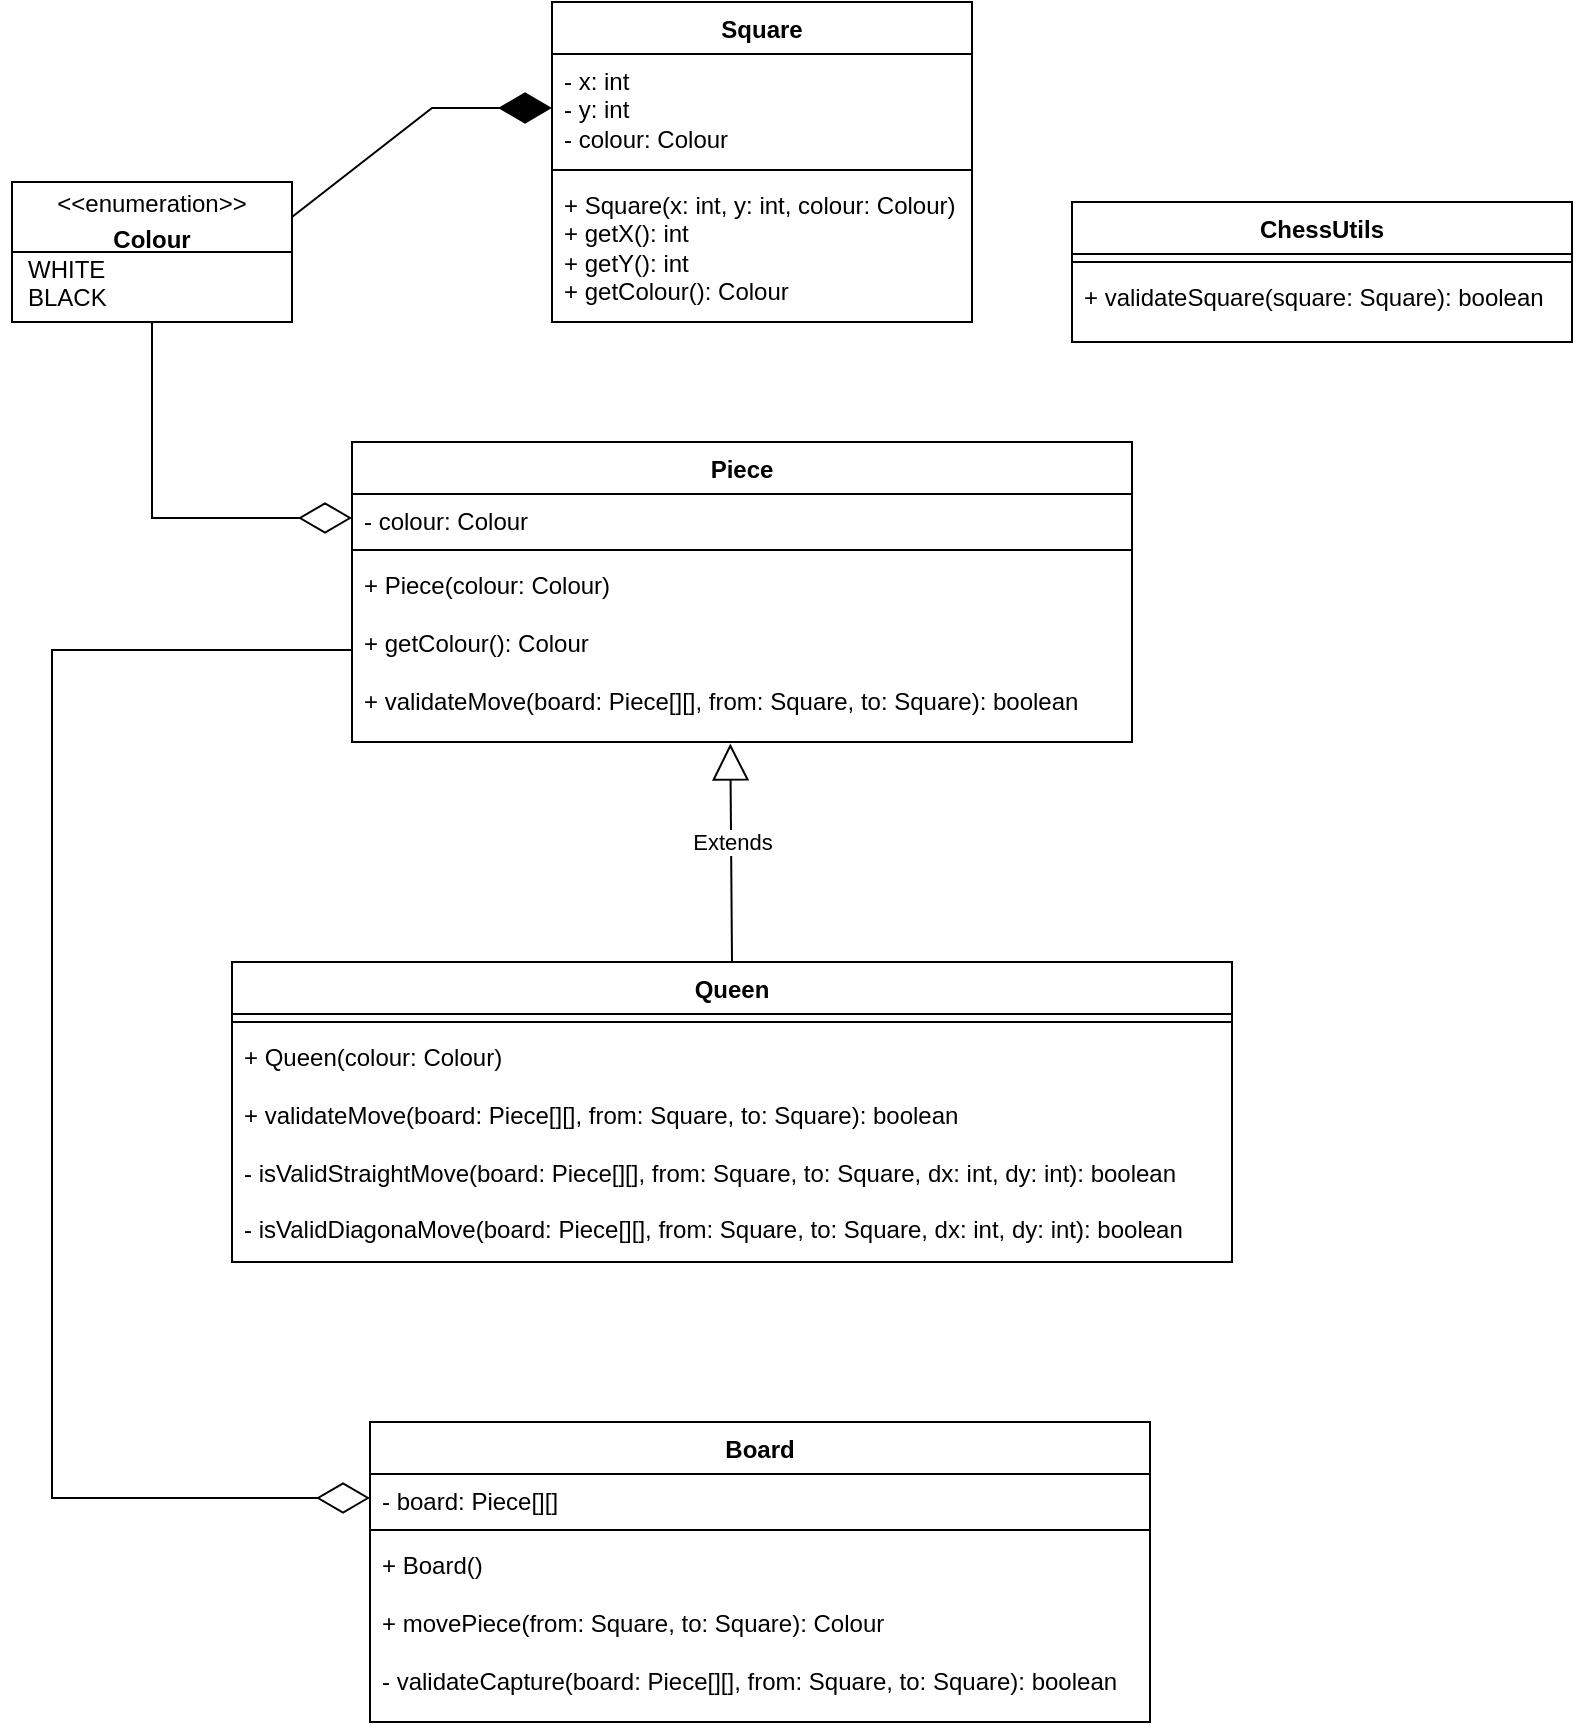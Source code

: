 <mxfile version="24.0.0" type="github">
  <diagram id="C5RBs43oDa-KdzZeNtuy" name="Page-1">
    <mxGraphModel dx="1344" dy="690" grid="1" gridSize="10" guides="1" tooltips="1" connect="1" arrows="1" fold="1" page="1" pageScale="1" pageWidth="827" pageHeight="1169" math="0" shadow="0">
      <root>
        <mxCell id="WIyWlLk6GJQsqaUBKTNV-0" />
        <mxCell id="WIyWlLk6GJQsqaUBKTNV-1" parent="WIyWlLk6GJQsqaUBKTNV-0" />
        <mxCell id="TXPaqa8bIgGZcqMVCtKA-0" value="Square" style="swimlane;fontStyle=1;align=center;verticalAlign=top;childLayout=stackLayout;horizontal=1;startSize=26;horizontalStack=0;resizeParent=1;resizeParentMax=0;resizeLast=0;collapsible=1;marginBottom=0;whiteSpace=wrap;html=1;" vertex="1" parent="WIyWlLk6GJQsqaUBKTNV-1">
          <mxGeometry x="310" y="80" width="210" height="160" as="geometry" />
        </mxCell>
        <mxCell id="TXPaqa8bIgGZcqMVCtKA-1" value="- x: int&lt;div&gt;- y: int&lt;br&gt;&lt;/div&gt;&lt;div&gt;- colour: Colour&lt;/div&gt;" style="text;strokeColor=none;fillColor=none;align=left;verticalAlign=top;spacingLeft=4;spacingRight=4;overflow=hidden;rotatable=0;points=[[0,0.5],[1,0.5]];portConstraint=eastwest;whiteSpace=wrap;html=1;" vertex="1" parent="TXPaqa8bIgGZcqMVCtKA-0">
          <mxGeometry y="26" width="210" height="54" as="geometry" />
        </mxCell>
        <mxCell id="TXPaqa8bIgGZcqMVCtKA-2" value="" style="line;strokeWidth=1;fillColor=none;align=left;verticalAlign=middle;spacingTop=-1;spacingLeft=3;spacingRight=3;rotatable=0;labelPosition=right;points=[];portConstraint=eastwest;strokeColor=inherit;" vertex="1" parent="TXPaqa8bIgGZcqMVCtKA-0">
          <mxGeometry y="80" width="210" height="8" as="geometry" />
        </mxCell>
        <mxCell id="TXPaqa8bIgGZcqMVCtKA-3" value="&lt;div&gt;&lt;span style=&quot;background-color: initial;&quot;&gt;+ Square(x: int, y: int, colour: Colour)&lt;/span&gt;&lt;/div&gt;&lt;div&gt;&lt;span style=&quot;background-color: initial;&quot;&gt;+ getX(): int&lt;/span&gt;&lt;br&gt;&lt;/div&gt;&lt;div&gt;+ getY(): int&lt;br&gt;&lt;/div&gt;&lt;div&gt;+ getColour(): Colour&lt;/div&gt;" style="text;strokeColor=none;fillColor=none;align=left;verticalAlign=top;spacingLeft=4;spacingRight=4;overflow=hidden;rotatable=0;points=[[0,0.5],[1,0.5]];portConstraint=eastwest;whiteSpace=wrap;html=1;" vertex="1" parent="TXPaqa8bIgGZcqMVCtKA-0">
          <mxGeometry y="88" width="210" height="72" as="geometry" />
        </mxCell>
        <mxCell id="TXPaqa8bIgGZcqMVCtKA-4" value="&lt;p style=&quot;margin:0px;margin-top:4px;text-align:center;&quot;&gt;&amp;lt;&amp;lt;enumeration&amp;gt;&amp;gt;&lt;/p&gt;&lt;p style=&quot;margin:0px;margin-top:4px;text-align:center;&quot;&gt;&lt;b&gt;Colour&lt;/b&gt;&lt;br&gt;&lt;/p&gt;&lt;p style=&quot;margin:0px;margin-left:8px;text-align:left;&quot;&gt;WHITE&lt;br&gt;BLACK&lt;/p&gt;" style="shape=rect;html=1;overflow=fill;whiteSpace=wrap;" vertex="1" parent="WIyWlLk6GJQsqaUBKTNV-1">
          <mxGeometry x="40" y="170" width="140" height="70" as="geometry" />
        </mxCell>
        <mxCell id="TXPaqa8bIgGZcqMVCtKA-5" value="" style="endArrow=none;html=1;rounded=0;exitX=0;exitY=0.5;exitDx=0;exitDy=0;entryX=1;entryY=0.5;entryDx=0;entryDy=0;" edge="1" parent="WIyWlLk6GJQsqaUBKTNV-1" source="TXPaqa8bIgGZcqMVCtKA-4" target="TXPaqa8bIgGZcqMVCtKA-4">
          <mxGeometry width="50" height="50" relative="1" as="geometry">
            <mxPoint x="550" y="180" as="sourcePoint" />
            <mxPoint x="600" y="130" as="targetPoint" />
            <Array as="points" />
          </mxGeometry>
        </mxCell>
        <mxCell id="TXPaqa8bIgGZcqMVCtKA-6" value="Piece" style="swimlane;fontStyle=1;align=center;verticalAlign=top;childLayout=stackLayout;horizontal=1;startSize=26;horizontalStack=0;resizeParent=1;resizeParentMax=0;resizeLast=0;collapsible=1;marginBottom=0;whiteSpace=wrap;html=1;" vertex="1" parent="WIyWlLk6GJQsqaUBKTNV-1">
          <mxGeometry x="210" y="300" width="390" height="150" as="geometry" />
        </mxCell>
        <mxCell id="TXPaqa8bIgGZcqMVCtKA-7" value="&lt;div&gt;&lt;span style=&quot;background-color: initial;&quot;&gt;- colour: Colour&lt;/span&gt;&lt;br&gt;&lt;/div&gt;" style="text;strokeColor=none;fillColor=none;align=left;verticalAlign=top;spacingLeft=4;spacingRight=4;overflow=hidden;rotatable=0;points=[[0,0.5],[1,0.5]];portConstraint=eastwest;whiteSpace=wrap;html=1;" vertex="1" parent="TXPaqa8bIgGZcqMVCtKA-6">
          <mxGeometry y="26" width="390" height="24" as="geometry" />
        </mxCell>
        <mxCell id="TXPaqa8bIgGZcqMVCtKA-8" value="" style="line;strokeWidth=1;fillColor=none;align=left;verticalAlign=middle;spacingTop=-1;spacingLeft=3;spacingRight=3;rotatable=0;labelPosition=right;points=[];portConstraint=eastwest;strokeColor=inherit;" vertex="1" parent="TXPaqa8bIgGZcqMVCtKA-6">
          <mxGeometry y="50" width="390" height="8" as="geometry" />
        </mxCell>
        <mxCell id="TXPaqa8bIgGZcqMVCtKA-9" value="&lt;div&gt;&lt;span style=&quot;background-color: initial;&quot;&gt;+ Piece(colour: Colour)&lt;br&gt;&lt;br&gt;&lt;/span&gt;&lt;/div&gt;&lt;div&gt;&lt;span style=&quot;background-color: initial;&quot;&gt;+ getColour(): Colour&lt;br&gt;&lt;br&gt;&lt;/span&gt;&lt;/div&gt;&lt;div&gt;&lt;span style=&quot;background-color: initial;&quot;&gt;+ validateMove(board: Piece[][], from: Square, to: Square): boolean&lt;/span&gt;&lt;/div&gt;&lt;div&gt;&lt;span style=&quot;background-color: initial;&quot;&gt;&lt;span style=&quot;white-space: pre;&quot;&gt;&#x9;&lt;/span&gt;&lt;/span&gt;&lt;br&gt;&lt;/div&gt;" style="text;strokeColor=none;fillColor=none;align=left;verticalAlign=top;spacingLeft=4;spacingRight=4;overflow=hidden;rotatable=0;points=[[0,0.5],[1,0.5]];portConstraint=eastwest;whiteSpace=wrap;html=1;" vertex="1" parent="TXPaqa8bIgGZcqMVCtKA-6">
          <mxGeometry y="58" width="390" height="92" as="geometry" />
        </mxCell>
        <mxCell id="TXPaqa8bIgGZcqMVCtKA-12" value="Queen" style="swimlane;fontStyle=1;align=center;verticalAlign=top;childLayout=stackLayout;horizontal=1;startSize=26;horizontalStack=0;resizeParent=1;resizeParentMax=0;resizeLast=0;collapsible=1;marginBottom=0;whiteSpace=wrap;html=1;" vertex="1" parent="WIyWlLk6GJQsqaUBKTNV-1">
          <mxGeometry x="150" y="560" width="500" height="150" as="geometry" />
        </mxCell>
        <mxCell id="TXPaqa8bIgGZcqMVCtKA-14" value="" style="line;strokeWidth=1;fillColor=none;align=left;verticalAlign=middle;spacingTop=-1;spacingLeft=3;spacingRight=3;rotatable=0;labelPosition=right;points=[];portConstraint=eastwest;strokeColor=inherit;" vertex="1" parent="TXPaqa8bIgGZcqMVCtKA-12">
          <mxGeometry y="26" width="500" height="8" as="geometry" />
        </mxCell>
        <mxCell id="TXPaqa8bIgGZcqMVCtKA-15" value="&lt;div&gt;&lt;span style=&quot;background-color: initial;&quot;&gt;+ Queen(colour: Colour)&lt;br&gt;&lt;/span&gt;&lt;/div&gt;&lt;div&gt;&lt;span style=&quot;background-color: initial;&quot;&gt;&lt;br&gt;&lt;/span&gt;&lt;/div&gt;&lt;div&gt;&lt;span style=&quot;background-color: initial;&quot;&gt;+ validateMove(board: Piece[][], from: Square, to: Square): boolean&lt;/span&gt;&lt;br&gt;&lt;/div&gt;&lt;div&gt;&lt;span style=&quot;background-color: initial;&quot;&gt;&lt;br&gt;&lt;/span&gt;&lt;/div&gt;&lt;div&gt;&lt;span style=&quot;background-color: initial;&quot;&gt;-&amp;nbsp;&lt;/span&gt;&lt;span style=&quot;background-color: initial;&quot;&gt;isValidStraightMove(&lt;/span&gt;&lt;span style=&quot;background-color: initial;&quot;&gt;board: Piece[][], from: Square, to: Square, dx: int, dy: int&lt;/span&gt;&lt;span style=&quot;background-color: initial;&quot;&gt;)&lt;/span&gt;&lt;span style=&quot;background-color: initial;&quot;&gt;: boolean&lt;/span&gt;&lt;/div&gt;&lt;div&gt;&lt;br&gt;&lt;/div&gt;&lt;div&gt;&lt;span style=&quot;background-color: initial;&quot;&gt;-&amp;nbsp;&lt;/span&gt;&lt;span style=&quot;background-color: initial;&quot;&gt;isValidDiagonaMove(&lt;/span&gt;&lt;span style=&quot;background-color: initial;&quot;&gt;board: Piece[][], from: Square, to: Square, dx: int, dy: int&lt;/span&gt;&lt;span style=&quot;background-color: initial;&quot;&gt;)&lt;/span&gt;&lt;span style=&quot;background-color: initial;&quot;&gt;: boolean&lt;/span&gt;&lt;br&gt;&lt;/div&gt;" style="text;strokeColor=none;fillColor=none;align=left;verticalAlign=top;spacingLeft=4;spacingRight=4;overflow=hidden;rotatable=0;points=[[0,0.5],[1,0.5]];portConstraint=eastwest;whiteSpace=wrap;html=1;" vertex="1" parent="TXPaqa8bIgGZcqMVCtKA-12">
          <mxGeometry y="34" width="500" height="116" as="geometry" />
        </mxCell>
        <mxCell id="TXPaqa8bIgGZcqMVCtKA-19" value="Board" style="swimlane;fontStyle=1;align=center;verticalAlign=top;childLayout=stackLayout;horizontal=1;startSize=26;horizontalStack=0;resizeParent=1;resizeParentMax=0;resizeLast=0;collapsible=1;marginBottom=0;whiteSpace=wrap;html=1;" vertex="1" parent="WIyWlLk6GJQsqaUBKTNV-1">
          <mxGeometry x="219" y="790" width="390" height="150" as="geometry" />
        </mxCell>
        <mxCell id="TXPaqa8bIgGZcqMVCtKA-20" value="&lt;div&gt;&lt;span style=&quot;background-color: initial;&quot;&gt;- board: Piece[][]&lt;/span&gt;&lt;br&gt;&lt;/div&gt;" style="text;strokeColor=none;fillColor=none;align=left;verticalAlign=top;spacingLeft=4;spacingRight=4;overflow=hidden;rotatable=0;points=[[0,0.5],[1,0.5]];portConstraint=eastwest;whiteSpace=wrap;html=1;" vertex="1" parent="TXPaqa8bIgGZcqMVCtKA-19">
          <mxGeometry y="26" width="390" height="24" as="geometry" />
        </mxCell>
        <mxCell id="TXPaqa8bIgGZcqMVCtKA-21" value="" style="line;strokeWidth=1;fillColor=none;align=left;verticalAlign=middle;spacingTop=-1;spacingLeft=3;spacingRight=3;rotatable=0;labelPosition=right;points=[];portConstraint=eastwest;strokeColor=inherit;" vertex="1" parent="TXPaqa8bIgGZcqMVCtKA-19">
          <mxGeometry y="50" width="390" height="8" as="geometry" />
        </mxCell>
        <mxCell id="TXPaqa8bIgGZcqMVCtKA-22" value="&lt;div&gt;&lt;span style=&quot;background-color: initial;&quot;&gt;+ Board()&lt;br&gt;&lt;br&gt;&lt;/span&gt;&lt;/div&gt;&lt;div&gt;&lt;span style=&quot;background-color: initial;&quot;&gt;+ movePiece(from: Square, to: Square): Colour&lt;br&gt;&lt;br&gt;&lt;/span&gt;&lt;/div&gt;&lt;div&gt;&lt;span style=&quot;background-color: initial;&quot;&gt;- validateCapture(board: Piece[][], from: Square, to: Square): boolean&lt;span style=&quot;white-space: pre;&quot;&gt;&#x9;&lt;/span&gt;&lt;/span&gt;&lt;br&gt;&lt;/div&gt;" style="text;strokeColor=none;fillColor=none;align=left;verticalAlign=top;spacingLeft=4;spacingRight=4;overflow=hidden;rotatable=0;points=[[0,0.5],[1,0.5]];portConstraint=eastwest;whiteSpace=wrap;html=1;" vertex="1" parent="TXPaqa8bIgGZcqMVCtKA-19">
          <mxGeometry y="58" width="390" height="92" as="geometry" />
        </mxCell>
        <mxCell id="TXPaqa8bIgGZcqMVCtKA-23" value="ChessUtils" style="swimlane;fontStyle=1;align=center;verticalAlign=top;childLayout=stackLayout;horizontal=1;startSize=26;horizontalStack=0;resizeParent=1;resizeParentMax=0;resizeLast=0;collapsible=1;marginBottom=0;whiteSpace=wrap;html=1;" vertex="1" parent="WIyWlLk6GJQsqaUBKTNV-1">
          <mxGeometry x="570" y="180" width="250" height="70" as="geometry" />
        </mxCell>
        <mxCell id="TXPaqa8bIgGZcqMVCtKA-25" value="" style="line;strokeWidth=1;fillColor=none;align=left;verticalAlign=middle;spacingTop=-1;spacingLeft=3;spacingRight=3;rotatable=0;labelPosition=right;points=[];portConstraint=eastwest;strokeColor=inherit;" vertex="1" parent="TXPaqa8bIgGZcqMVCtKA-23">
          <mxGeometry y="26" width="250" height="8" as="geometry" />
        </mxCell>
        <mxCell id="TXPaqa8bIgGZcqMVCtKA-26" value="&lt;div&gt;&lt;span style=&quot;background-color: initial;&quot;&gt;+ validateSquare(square: Square): boolean&lt;/span&gt;&lt;/div&gt;&lt;div&gt;&lt;span style=&quot;background-color: initial;&quot;&gt;&lt;br&gt;&lt;/span&gt;&lt;/div&gt;" style="text;strokeColor=none;fillColor=none;align=left;verticalAlign=top;spacingLeft=4;spacingRight=4;overflow=hidden;rotatable=0;points=[[0,0.5],[1,0.5]];portConstraint=eastwest;whiteSpace=wrap;html=1;" vertex="1" parent="TXPaqa8bIgGZcqMVCtKA-23">
          <mxGeometry y="34" width="250" height="36" as="geometry" />
        </mxCell>
        <mxCell id="TXPaqa8bIgGZcqMVCtKA-28" value="" style="endArrow=diamondThin;endFill=1;endSize=24;html=1;rounded=0;entryX=0;entryY=0.5;entryDx=0;entryDy=0;exitX=1;exitY=0.25;exitDx=0;exitDy=0;" edge="1" parent="WIyWlLk6GJQsqaUBKTNV-1" source="TXPaqa8bIgGZcqMVCtKA-4" target="TXPaqa8bIgGZcqMVCtKA-1">
          <mxGeometry width="160" relative="1" as="geometry">
            <mxPoint x="220" y="100" as="sourcePoint" />
            <mxPoint x="200" y="310" as="targetPoint" />
            <Array as="points">
              <mxPoint x="250" y="133" />
            </Array>
          </mxGeometry>
        </mxCell>
        <mxCell id="TXPaqa8bIgGZcqMVCtKA-29" value="" style="endArrow=diamondThin;endFill=0;endSize=24;html=1;rounded=0;exitX=0.5;exitY=1;exitDx=0;exitDy=0;entryX=0;entryY=0.5;entryDx=0;entryDy=0;" edge="1" parent="WIyWlLk6GJQsqaUBKTNV-1" source="TXPaqa8bIgGZcqMVCtKA-4" target="TXPaqa8bIgGZcqMVCtKA-7">
          <mxGeometry width="160" relative="1" as="geometry">
            <mxPoint x="90" y="280" as="sourcePoint" />
            <mxPoint x="230" y="310" as="targetPoint" />
            <Array as="points">
              <mxPoint x="110" y="338" />
            </Array>
          </mxGeometry>
        </mxCell>
        <mxCell id="TXPaqa8bIgGZcqMVCtKA-30" value="Extends" style="endArrow=block;endSize=16;endFill=0;html=1;rounded=0;entryX=0.485;entryY=1.008;entryDx=0;entryDy=0;entryPerimeter=0;" edge="1" parent="WIyWlLk6GJQsqaUBKTNV-1" target="TXPaqa8bIgGZcqMVCtKA-9">
          <mxGeometry x="0.098" width="160" relative="1" as="geometry">
            <mxPoint x="400" y="560" as="sourcePoint" />
            <mxPoint x="560" y="490" as="targetPoint" />
            <mxPoint as="offset" />
          </mxGeometry>
        </mxCell>
        <mxCell id="TXPaqa8bIgGZcqMVCtKA-31" value="" style="endArrow=diamondThin;endFill=0;endSize=24;html=1;rounded=0;entryX=0;entryY=0.5;entryDx=0;entryDy=0;exitX=0;exitY=0.5;exitDx=0;exitDy=0;" edge="1" parent="WIyWlLk6GJQsqaUBKTNV-1" source="TXPaqa8bIgGZcqMVCtKA-9" target="TXPaqa8bIgGZcqMVCtKA-20">
          <mxGeometry width="160" relative="1" as="geometry">
            <mxPoint x="140" y="470" as="sourcePoint" />
            <mxPoint x="170" y="510" as="targetPoint" />
            <Array as="points">
              <mxPoint x="60" y="404" />
              <mxPoint x="60" y="828" />
            </Array>
          </mxGeometry>
        </mxCell>
      </root>
    </mxGraphModel>
  </diagram>
</mxfile>
